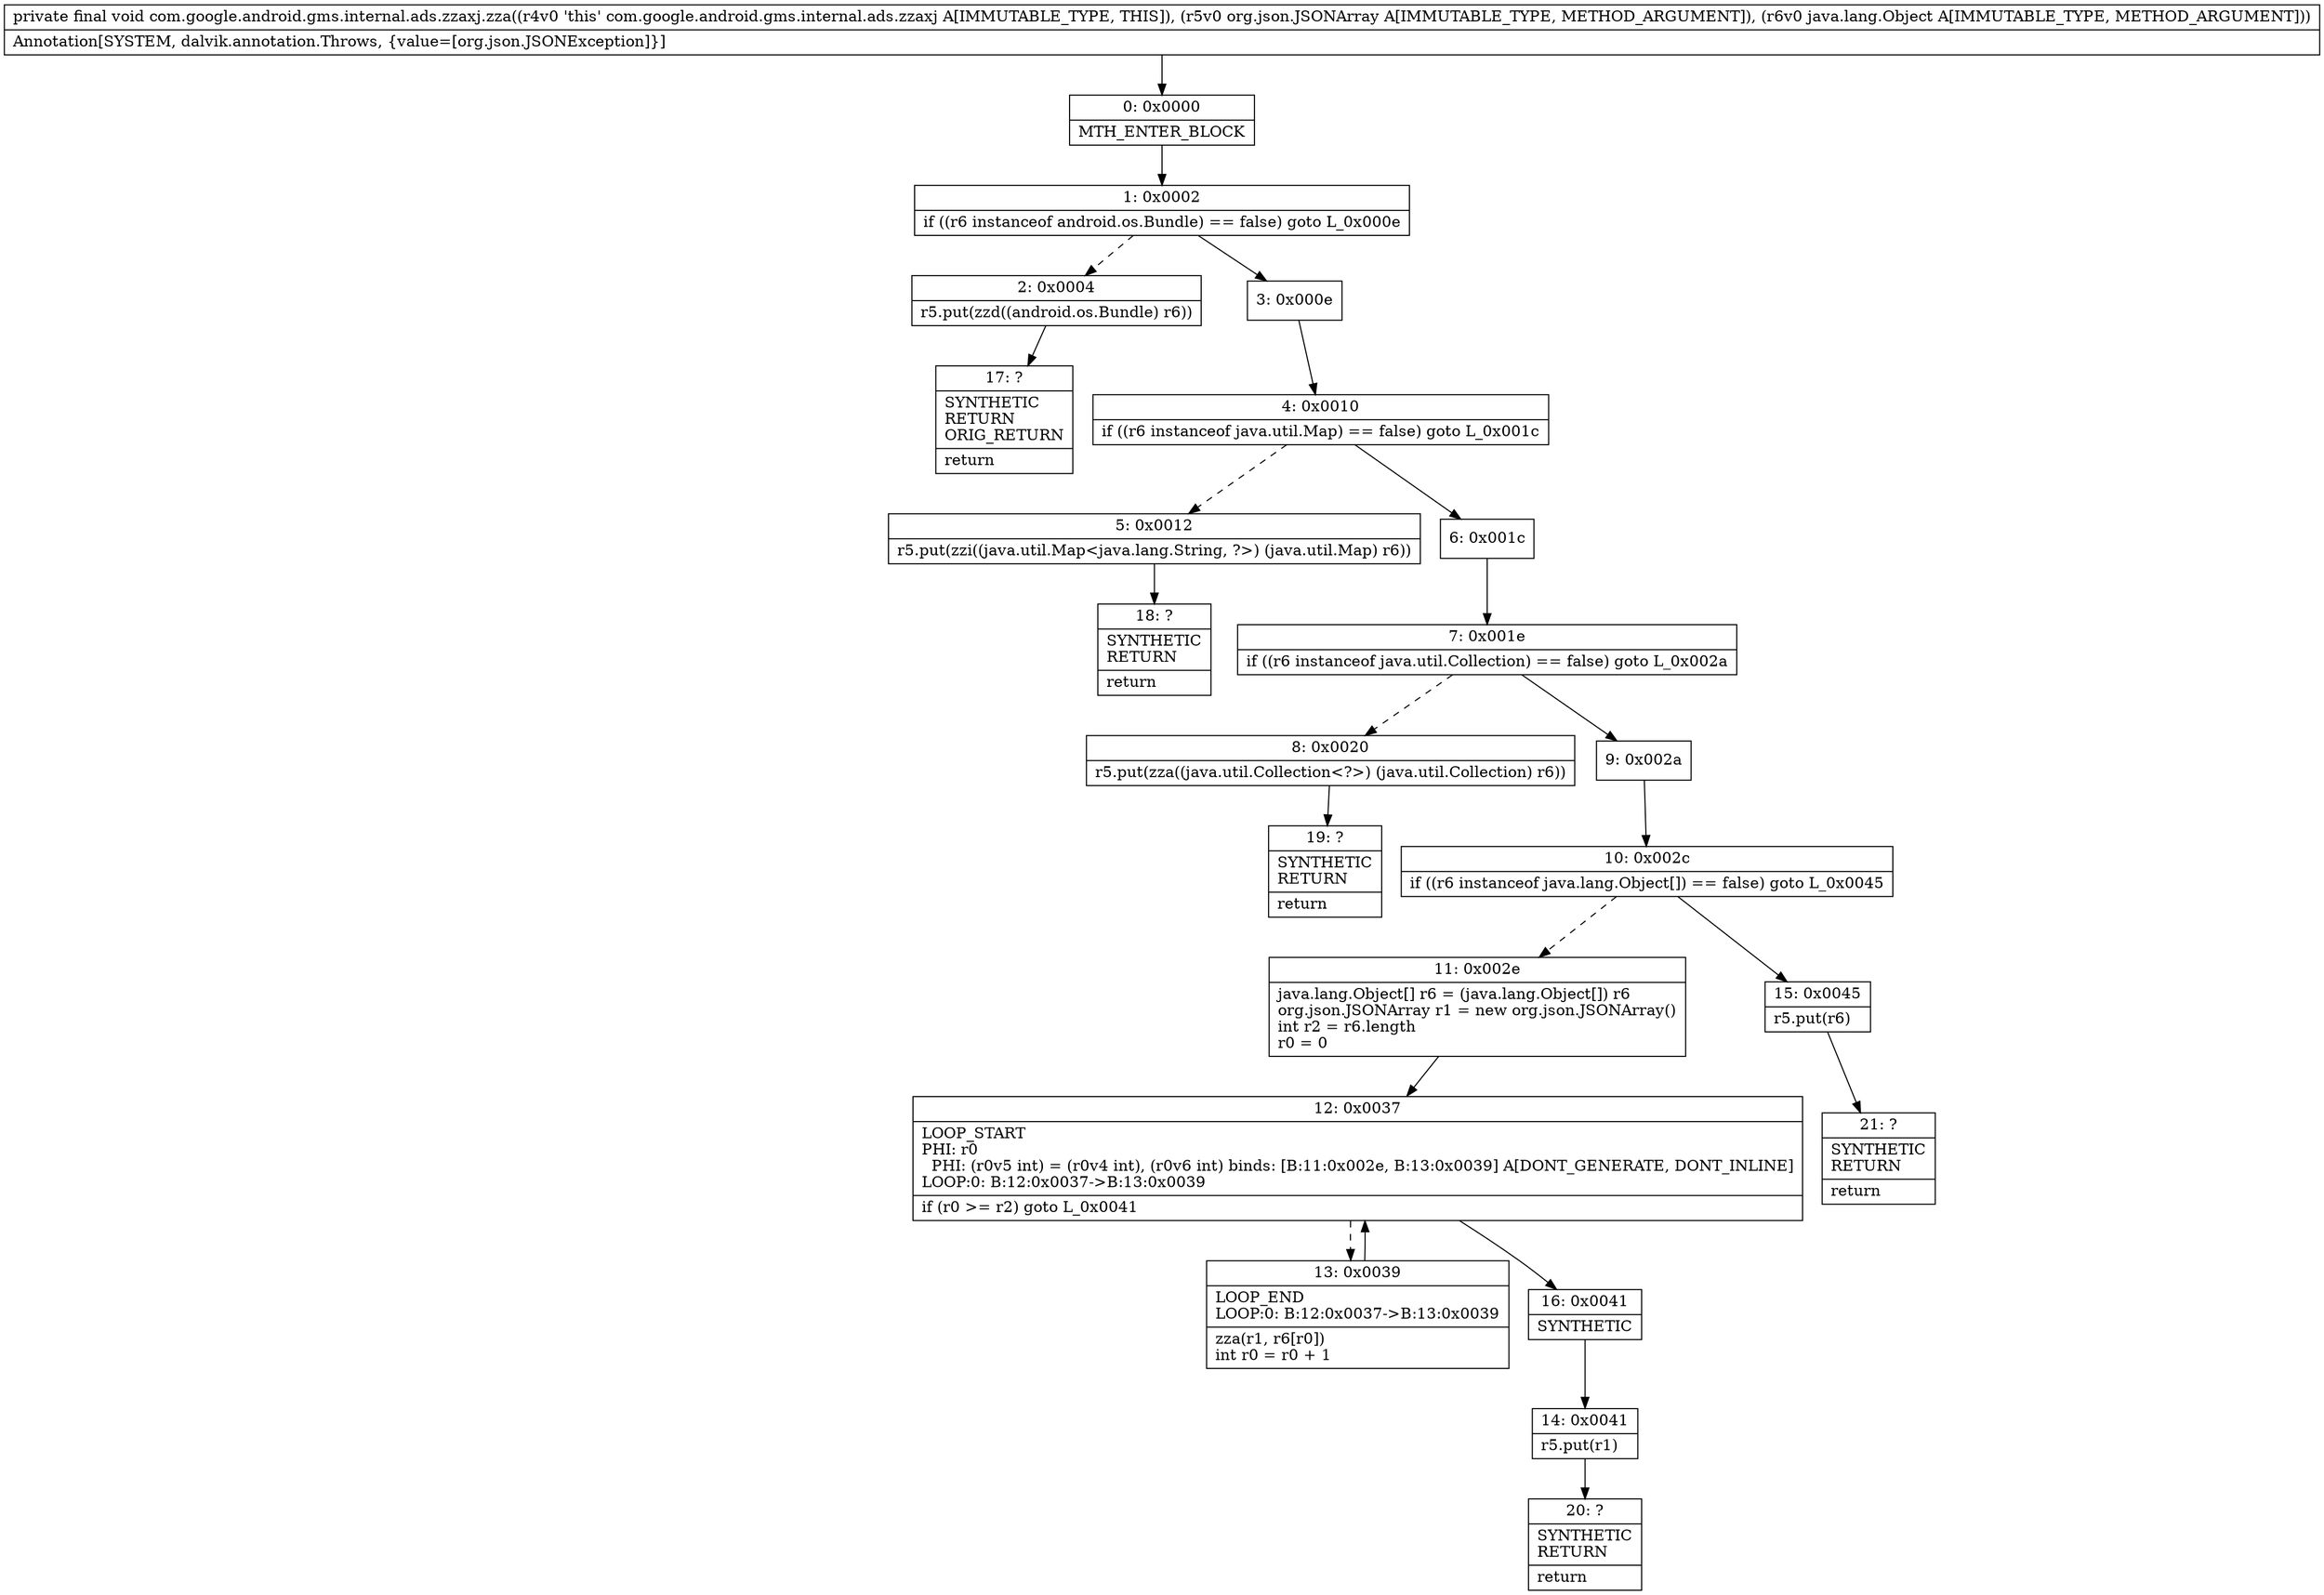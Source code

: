 digraph "CFG forcom.google.android.gms.internal.ads.zzaxj.zza(Lorg\/json\/JSONArray;Ljava\/lang\/Object;)V" {
Node_0 [shape=record,label="{0\:\ 0x0000|MTH_ENTER_BLOCK\l}"];
Node_1 [shape=record,label="{1\:\ 0x0002|if ((r6 instanceof android.os.Bundle) == false) goto L_0x000e\l}"];
Node_2 [shape=record,label="{2\:\ 0x0004|r5.put(zzd((android.os.Bundle) r6))\l}"];
Node_3 [shape=record,label="{3\:\ 0x000e}"];
Node_4 [shape=record,label="{4\:\ 0x0010|if ((r6 instanceof java.util.Map) == false) goto L_0x001c\l}"];
Node_5 [shape=record,label="{5\:\ 0x0012|r5.put(zzi((java.util.Map\<java.lang.String, ?\>) (java.util.Map) r6))\l}"];
Node_6 [shape=record,label="{6\:\ 0x001c}"];
Node_7 [shape=record,label="{7\:\ 0x001e|if ((r6 instanceof java.util.Collection) == false) goto L_0x002a\l}"];
Node_8 [shape=record,label="{8\:\ 0x0020|r5.put(zza((java.util.Collection\<?\>) (java.util.Collection) r6))\l}"];
Node_9 [shape=record,label="{9\:\ 0x002a}"];
Node_10 [shape=record,label="{10\:\ 0x002c|if ((r6 instanceof java.lang.Object[]) == false) goto L_0x0045\l}"];
Node_11 [shape=record,label="{11\:\ 0x002e|java.lang.Object[] r6 = (java.lang.Object[]) r6\lorg.json.JSONArray r1 = new org.json.JSONArray()\lint r2 = r6.length\lr0 = 0\l}"];
Node_12 [shape=record,label="{12\:\ 0x0037|LOOP_START\lPHI: r0 \l  PHI: (r0v5 int) = (r0v4 int), (r0v6 int) binds: [B:11:0x002e, B:13:0x0039] A[DONT_GENERATE, DONT_INLINE]\lLOOP:0: B:12:0x0037\-\>B:13:0x0039\l|if (r0 \>= r2) goto L_0x0041\l}"];
Node_13 [shape=record,label="{13\:\ 0x0039|LOOP_END\lLOOP:0: B:12:0x0037\-\>B:13:0x0039\l|zza(r1, r6[r0])\lint r0 = r0 + 1\l}"];
Node_14 [shape=record,label="{14\:\ 0x0041|r5.put(r1)\l}"];
Node_15 [shape=record,label="{15\:\ 0x0045|r5.put(r6)\l}"];
Node_16 [shape=record,label="{16\:\ 0x0041|SYNTHETIC\l}"];
Node_17 [shape=record,label="{17\:\ ?|SYNTHETIC\lRETURN\lORIG_RETURN\l|return\l}"];
Node_18 [shape=record,label="{18\:\ ?|SYNTHETIC\lRETURN\l|return\l}"];
Node_19 [shape=record,label="{19\:\ ?|SYNTHETIC\lRETURN\l|return\l}"];
Node_20 [shape=record,label="{20\:\ ?|SYNTHETIC\lRETURN\l|return\l}"];
Node_21 [shape=record,label="{21\:\ ?|SYNTHETIC\lRETURN\l|return\l}"];
MethodNode[shape=record,label="{private final void com.google.android.gms.internal.ads.zzaxj.zza((r4v0 'this' com.google.android.gms.internal.ads.zzaxj A[IMMUTABLE_TYPE, THIS]), (r5v0 org.json.JSONArray A[IMMUTABLE_TYPE, METHOD_ARGUMENT]), (r6v0 java.lang.Object A[IMMUTABLE_TYPE, METHOD_ARGUMENT]))  | Annotation[SYSTEM, dalvik.annotation.Throws, \{value=[org.json.JSONException]\}]\l}"];
MethodNode -> Node_0;
Node_0 -> Node_1;
Node_1 -> Node_2[style=dashed];
Node_1 -> Node_3;
Node_2 -> Node_17;
Node_3 -> Node_4;
Node_4 -> Node_5[style=dashed];
Node_4 -> Node_6;
Node_5 -> Node_18;
Node_6 -> Node_7;
Node_7 -> Node_8[style=dashed];
Node_7 -> Node_9;
Node_8 -> Node_19;
Node_9 -> Node_10;
Node_10 -> Node_11[style=dashed];
Node_10 -> Node_15;
Node_11 -> Node_12;
Node_12 -> Node_13[style=dashed];
Node_12 -> Node_16;
Node_13 -> Node_12;
Node_14 -> Node_20;
Node_15 -> Node_21;
Node_16 -> Node_14;
}

